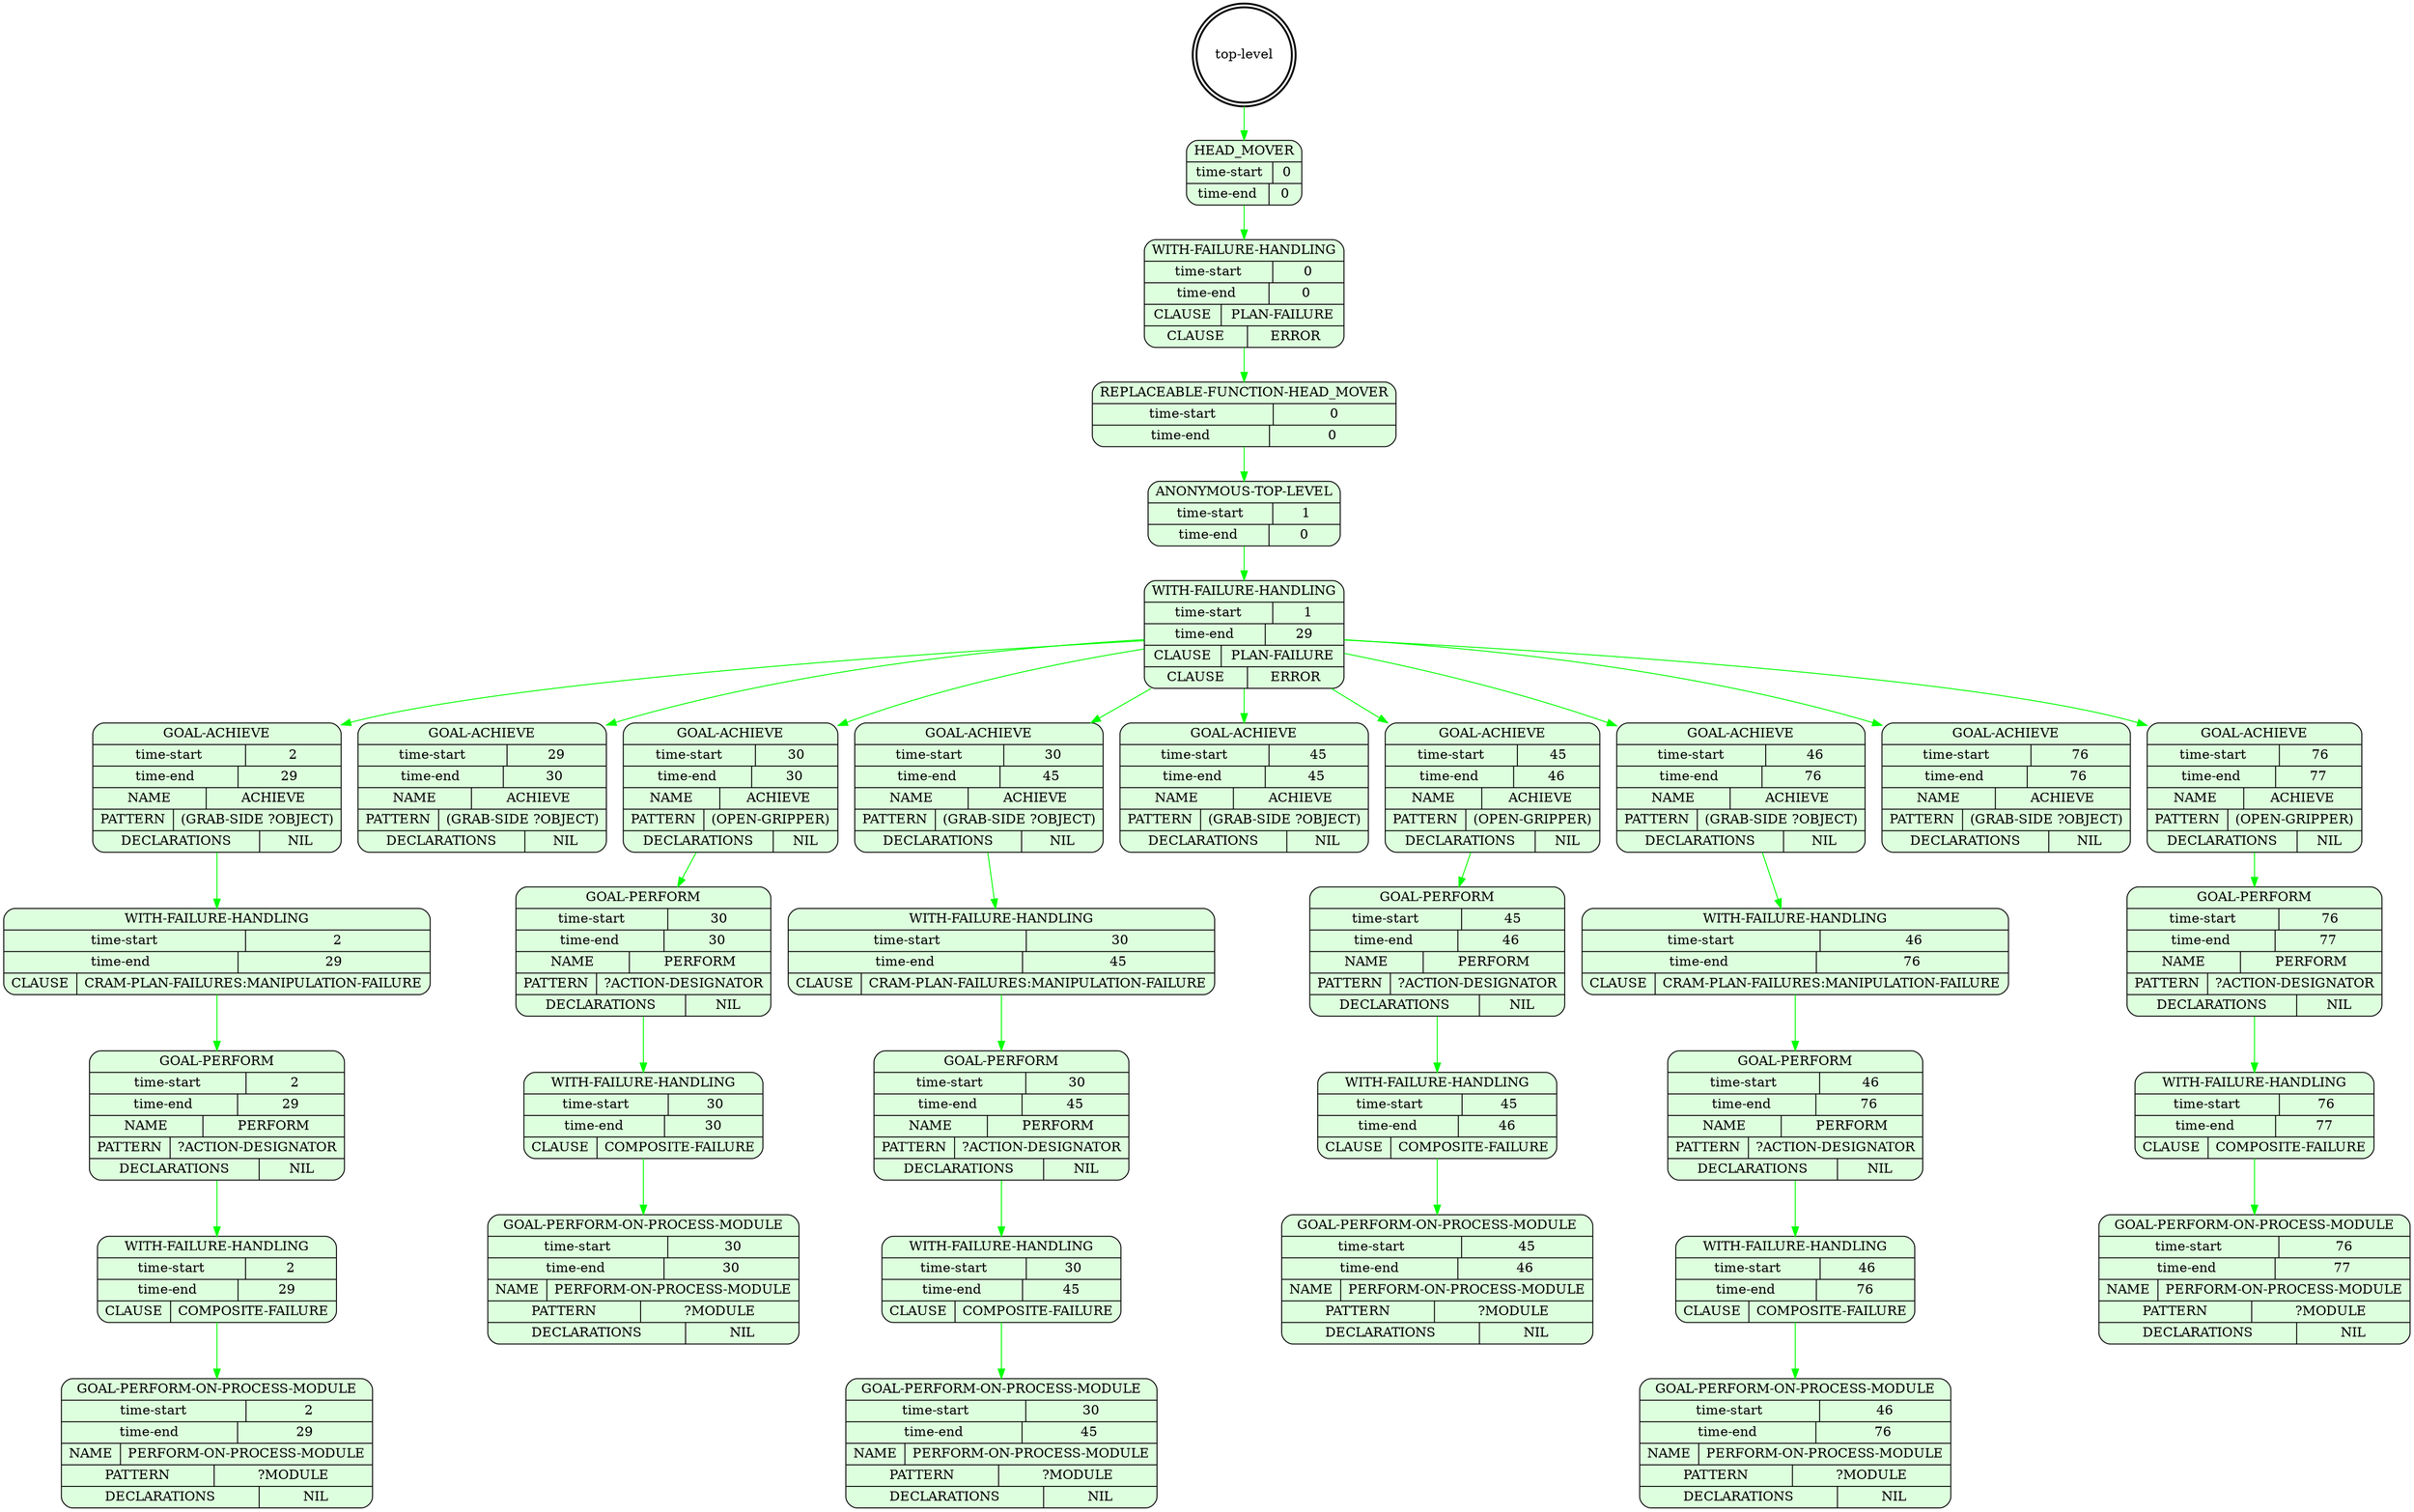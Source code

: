 digraph plangraph_tzzwrUOnmf2QaenJ {
  node_XBpcOMU6BqJ8YDhP [shape=doublecircle, style=bold, label="top-level"];

  node_NkAhleyPXvOjLrTs [shape=Mrecord, style=filled, fillcolor="#ddffdd", label="{HEAD_MOVER|{time-start | 0}|{time-end | 0}}"];
  edge [color="green", label=""];
  node_XBpcOMU6BqJ8YDhP -> node_NkAhleyPXvOjLrTs;

  node_gjm0gj7ZPKObrkYK [shape=Mrecord, style=filled, fillcolor="#ddffdd", label="{WITH-FAILURE-HANDLING|{time-start | 0}|{time-end | 0}|{CLAUSE | PLAN-FAILURE}|{CLAUSE | ERROR}}"];
  edge [color="green", label=""];
  node_NkAhleyPXvOjLrTs -> node_gjm0gj7ZPKObrkYK;

  node_AtqixCS0fDiSa3D5 [shape=Mrecord, style=filled, fillcolor="#ddffdd", label="{REPLACEABLE-FUNCTION-HEAD_MOVER|{time-start | 0}|{time-end | 0}}"];
  edge [color="green", label=""];
  node_gjm0gj7ZPKObrkYK -> node_AtqixCS0fDiSa3D5;

  node_KpEtPhV8lBsG1swo [shape=Mrecord, style=filled, fillcolor="#ddffdd", label="{ANONYMOUS-TOP-LEVEL|{time-start | 1}|{time-end | 0}}"];
  edge [color="green", label=""];
  node_AtqixCS0fDiSa3D5 -> node_KpEtPhV8lBsG1swo;

  node_ndP1me785EYdWJpR [shape=Mrecord, style=filled, fillcolor="#ddffdd", label="{WITH-FAILURE-HANDLING|{time-start | 1}|{time-end | 29}|{CLAUSE | PLAN-FAILURE}|{CLAUSE | ERROR}}"];
  edge [color="green", label=""];
  node_KpEtPhV8lBsG1swo -> node_ndP1me785EYdWJpR;

  node_KOVKyBuAsMXcTZu1 [shape=Mrecord, style=filled, fillcolor="#ddffdd", label="{GOAL-ACHIEVE|{time-start | 2}|{time-end | 29}|{NAME | ACHIEVE}|{PATTERN | (GRAB-SIDE ?OBJECT)}|{DECLARATIONS | NIL}}"];
  edge [color="green", label=""];
  node_ndP1me785EYdWJpR -> node_KOVKyBuAsMXcTZu1;

  node_dN9kha0Kx1APdwud [shape=Mrecord, style=filled, fillcolor="#ddffdd", label="{WITH-FAILURE-HANDLING|{time-start | 2}|{time-end | 29}|{CLAUSE | CRAM-PLAN-FAILURES:MANIPULATION-FAILURE}}"];
  edge [color="green", label=""];
  node_KOVKyBuAsMXcTZu1 -> node_dN9kha0Kx1APdwud;

  node_YmA0kinyOOjaqx0G [shape=Mrecord, style=filled, fillcolor="#ddffdd", label="{GOAL-PERFORM|{time-start | 2}|{time-end | 29}|{NAME | PERFORM}|{PATTERN | ?ACTION-DESIGNATOR}|{DECLARATIONS | NIL}}"];
  edge [color="green", label=""];
  node_dN9kha0Kx1APdwud -> node_YmA0kinyOOjaqx0G;

  node_nIAhrYGBcJur94tT [shape=Mrecord, style=filled, fillcolor="#ddffdd", label="{WITH-FAILURE-HANDLING|{time-start | 2}|{time-end | 29}|{CLAUSE | COMPOSITE-FAILURE}}"];
  edge [color="green", label=""];
  node_YmA0kinyOOjaqx0G -> node_nIAhrYGBcJur94tT;

  node_3XRwNh4fvuuddfPs [shape=Mrecord, style=filled, fillcolor="#ddffdd", label="{GOAL-PERFORM-ON-PROCESS-MODULE|{time-start | 2}|{time-end | 29}|{NAME | PERFORM-ON-PROCESS-MODULE}|{PATTERN | ?MODULE}|{DECLARATIONS | NIL}}"];
  edge [color="green", label=""];
  node_nIAhrYGBcJur94tT -> node_3XRwNh4fvuuddfPs;

  node_ty4HJpZylnbmIKwM [shape=Mrecord, style=filled, fillcolor="#ddffdd", label="{GOAL-ACHIEVE|{time-start | 29}|{time-end | 30}|{NAME | ACHIEVE}|{PATTERN | (GRAB-SIDE ?OBJECT)}|{DECLARATIONS | NIL}}"];
  edge [color="green", label=""];
  node_ndP1me785EYdWJpR -> node_ty4HJpZylnbmIKwM;

  node_9VlRRI4GMImyG2OE [shape=Mrecord, style=filled, fillcolor="#ddffdd", label="{GOAL-ACHIEVE|{time-start | 30}|{time-end | 30}|{NAME | ACHIEVE}|{PATTERN | (OPEN-GRIPPER)}|{DECLARATIONS | NIL}}"];
  edge [color="green", label=""];
  node_ndP1me785EYdWJpR -> node_9VlRRI4GMImyG2OE;

  node_MllvvfF9MarnNog2 [shape=Mrecord, style=filled, fillcolor="#ddffdd", label="{GOAL-PERFORM|{time-start | 30}|{time-end | 30}|{NAME | PERFORM}|{PATTERN | ?ACTION-DESIGNATOR}|{DECLARATIONS | NIL}}"];
  edge [color="green", label=""];
  node_9VlRRI4GMImyG2OE -> node_MllvvfF9MarnNog2;

  node_6V7UmVRbOVPHlYgi [shape=Mrecord, style=filled, fillcolor="#ddffdd", label="{WITH-FAILURE-HANDLING|{time-start | 30}|{time-end | 30}|{CLAUSE | COMPOSITE-FAILURE}}"];
  edge [color="green", label=""];
  node_MllvvfF9MarnNog2 -> node_6V7UmVRbOVPHlYgi;

  node_wpiB6muDzLtg8RzM [shape=Mrecord, style=filled, fillcolor="#ddffdd", label="{GOAL-PERFORM-ON-PROCESS-MODULE|{time-start | 30}|{time-end | 30}|{NAME | PERFORM-ON-PROCESS-MODULE}|{PATTERN | ?MODULE}|{DECLARATIONS | NIL}}"];
  edge [color="green", label=""];
  node_6V7UmVRbOVPHlYgi -> node_wpiB6muDzLtg8RzM;

  node_oZ6Hl2TX9RjFCXZP [shape=Mrecord, style=filled, fillcolor="#ddffdd", label="{GOAL-ACHIEVE|{time-start | 30}|{time-end | 45}|{NAME | ACHIEVE}|{PATTERN | (GRAB-SIDE ?OBJECT)}|{DECLARATIONS | NIL}}"];
  edge [color="green", label=""];
  node_ndP1me785EYdWJpR -> node_oZ6Hl2TX9RjFCXZP;

  node_rnjHvglkDh3OJnbU [shape=Mrecord, style=filled, fillcolor="#ddffdd", label="{WITH-FAILURE-HANDLING|{time-start | 30}|{time-end | 45}|{CLAUSE | CRAM-PLAN-FAILURES:MANIPULATION-FAILURE}}"];
  edge [color="green", label=""];
  node_oZ6Hl2TX9RjFCXZP -> node_rnjHvglkDh3OJnbU;

  node_InIsicNg5mnFfyQB [shape=Mrecord, style=filled, fillcolor="#ddffdd", label="{GOAL-PERFORM|{time-start | 30}|{time-end | 45}|{NAME | PERFORM}|{PATTERN | ?ACTION-DESIGNATOR}|{DECLARATIONS | NIL}}"];
  edge [color="green", label=""];
  node_rnjHvglkDh3OJnbU -> node_InIsicNg5mnFfyQB;

  node_baYq5LP7r9M0na2M [shape=Mrecord, style=filled, fillcolor="#ddffdd", label="{WITH-FAILURE-HANDLING|{time-start | 30}|{time-end | 45}|{CLAUSE | COMPOSITE-FAILURE}}"];
  edge [color="green", label=""];
  node_InIsicNg5mnFfyQB -> node_baYq5LP7r9M0na2M;

  node_YTM2fJFi9SjkOlQl [shape=Mrecord, style=filled, fillcolor="#ddffdd", label="{GOAL-PERFORM-ON-PROCESS-MODULE|{time-start | 30}|{time-end | 45}|{NAME | PERFORM-ON-PROCESS-MODULE}|{PATTERN | ?MODULE}|{DECLARATIONS | NIL}}"];
  edge [color="green", label=""];
  node_baYq5LP7r9M0na2M -> node_YTM2fJFi9SjkOlQl;

  node_WGCrgdNDeRZqwmzi [shape=Mrecord, style=filled, fillcolor="#ddffdd", label="{GOAL-ACHIEVE|{time-start | 45}|{time-end | 45}|{NAME | ACHIEVE}|{PATTERN | (GRAB-SIDE ?OBJECT)}|{DECLARATIONS | NIL}}"];
  edge [color="green", label=""];
  node_ndP1me785EYdWJpR -> node_WGCrgdNDeRZqwmzi;

  node_5xsmFEfiYbdg6y6e [shape=Mrecord, style=filled, fillcolor="#ddffdd", label="{GOAL-ACHIEVE|{time-start | 45}|{time-end | 46}|{NAME | ACHIEVE}|{PATTERN | (OPEN-GRIPPER)}|{DECLARATIONS | NIL}}"];
  edge [color="green", label=""];
  node_ndP1me785EYdWJpR -> node_5xsmFEfiYbdg6y6e;

  node_olVQ5OLFVIUIUO1U [shape=Mrecord, style=filled, fillcolor="#ddffdd", label="{GOAL-PERFORM|{time-start | 45}|{time-end | 46}|{NAME | PERFORM}|{PATTERN | ?ACTION-DESIGNATOR}|{DECLARATIONS | NIL}}"];
  edge [color="green", label=""];
  node_5xsmFEfiYbdg6y6e -> node_olVQ5OLFVIUIUO1U;

  node_g1Iapuf5I8VJyisz [shape=Mrecord, style=filled, fillcolor="#ddffdd", label="{WITH-FAILURE-HANDLING|{time-start | 45}|{time-end | 46}|{CLAUSE | COMPOSITE-FAILURE}}"];
  edge [color="green", label=""];
  node_olVQ5OLFVIUIUO1U -> node_g1Iapuf5I8VJyisz;

  node_gFFulH7PDmFRo0Dz [shape=Mrecord, style=filled, fillcolor="#ddffdd", label="{GOAL-PERFORM-ON-PROCESS-MODULE|{time-start | 45}|{time-end | 46}|{NAME | PERFORM-ON-PROCESS-MODULE}|{PATTERN | ?MODULE}|{DECLARATIONS | NIL}}"];
  edge [color="green", label=""];
  node_g1Iapuf5I8VJyisz -> node_gFFulH7PDmFRo0Dz;

  node_8Gc5aiPi60V1N9eI [shape=Mrecord, style=filled, fillcolor="#ddffdd", label="{GOAL-ACHIEVE|{time-start | 46}|{time-end | 76}|{NAME | ACHIEVE}|{PATTERN | (GRAB-SIDE ?OBJECT)}|{DECLARATIONS | NIL}}"];
  edge [color="green", label=""];
  node_ndP1me785EYdWJpR -> node_8Gc5aiPi60V1N9eI;

  node_yWyOWCVU148Lt9uP [shape=Mrecord, style=filled, fillcolor="#ddffdd", label="{WITH-FAILURE-HANDLING|{time-start | 46}|{time-end | 76}|{CLAUSE | CRAM-PLAN-FAILURES:MANIPULATION-FAILURE}}"];
  edge [color="green", label=""];
  node_8Gc5aiPi60V1N9eI -> node_yWyOWCVU148Lt9uP;

  node_k4gR3y4nfgd8PVAC [shape=Mrecord, style=filled, fillcolor="#ddffdd", label="{GOAL-PERFORM|{time-start | 46}|{time-end | 76}|{NAME | PERFORM}|{PATTERN | ?ACTION-DESIGNATOR}|{DECLARATIONS | NIL}}"];
  edge [color="green", label=""];
  node_yWyOWCVU148Lt9uP -> node_k4gR3y4nfgd8PVAC;

  node_Q5NXRoXJWCTKTJuI [shape=Mrecord, style=filled, fillcolor="#ddffdd", label="{WITH-FAILURE-HANDLING|{time-start | 46}|{time-end | 76}|{CLAUSE | COMPOSITE-FAILURE}}"];
  edge [color="green", label=""];
  node_k4gR3y4nfgd8PVAC -> node_Q5NXRoXJWCTKTJuI;

  node_6w0cTh5reRT7vTGh [shape=Mrecord, style=filled, fillcolor="#ddffdd", label="{GOAL-PERFORM-ON-PROCESS-MODULE|{time-start | 46}|{time-end | 76}|{NAME | PERFORM-ON-PROCESS-MODULE}|{PATTERN | ?MODULE}|{DECLARATIONS | NIL}}"];
  edge [color="green", label=""];
  node_Q5NXRoXJWCTKTJuI -> node_6w0cTh5reRT7vTGh;

  node_FHcQblPufA4nugeG [shape=Mrecord, style=filled, fillcolor="#ddffdd", label="{GOAL-ACHIEVE|{time-start | 76}|{time-end | 76}|{NAME | ACHIEVE}|{PATTERN | (GRAB-SIDE ?OBJECT)}|{DECLARATIONS | NIL}}"];
  edge [color="green", label=""];
  node_ndP1me785EYdWJpR -> node_FHcQblPufA4nugeG;

  node_DCvmyjXuelHrC7pB [shape=Mrecord, style=filled, fillcolor="#ddffdd", label="{GOAL-ACHIEVE|{time-start | 76}|{time-end | 77}|{NAME | ACHIEVE}|{PATTERN | (OPEN-GRIPPER)}|{DECLARATIONS | NIL}}"];
  edge [color="green", label=""];
  node_ndP1me785EYdWJpR -> node_DCvmyjXuelHrC7pB;

  node_zzkPvlc6kO2CX0zC [shape=Mrecord, style=filled, fillcolor="#ddffdd", label="{GOAL-PERFORM|{time-start | 76}|{time-end | 77}|{NAME | PERFORM}|{PATTERN | ?ACTION-DESIGNATOR}|{DECLARATIONS | NIL}}"];
  edge [color="green", label=""];
  node_DCvmyjXuelHrC7pB -> node_zzkPvlc6kO2CX0zC;

  node_M1wCXTYGk8W0Y6Sq [shape=Mrecord, style=filled, fillcolor="#ddffdd", label="{WITH-FAILURE-HANDLING|{time-start | 76}|{time-end | 77}|{CLAUSE | COMPOSITE-FAILURE}}"];
  edge [color="green", label=""];
  node_zzkPvlc6kO2CX0zC -> node_M1wCXTYGk8W0Y6Sq;

  node_Hfpb11HMPv1cLOKd [shape=Mrecord, style=filled, fillcolor="#ddffdd", label="{GOAL-PERFORM-ON-PROCESS-MODULE|{time-start | 76}|{time-end | 77}|{NAME | PERFORM-ON-PROCESS-MODULE}|{PATTERN | ?MODULE}|{DECLARATIONS | NIL}}"];
  edge [color="green", label=""];
  node_M1wCXTYGk8W0Y6Sq -> node_Hfpb11HMPv1cLOKd;
}
